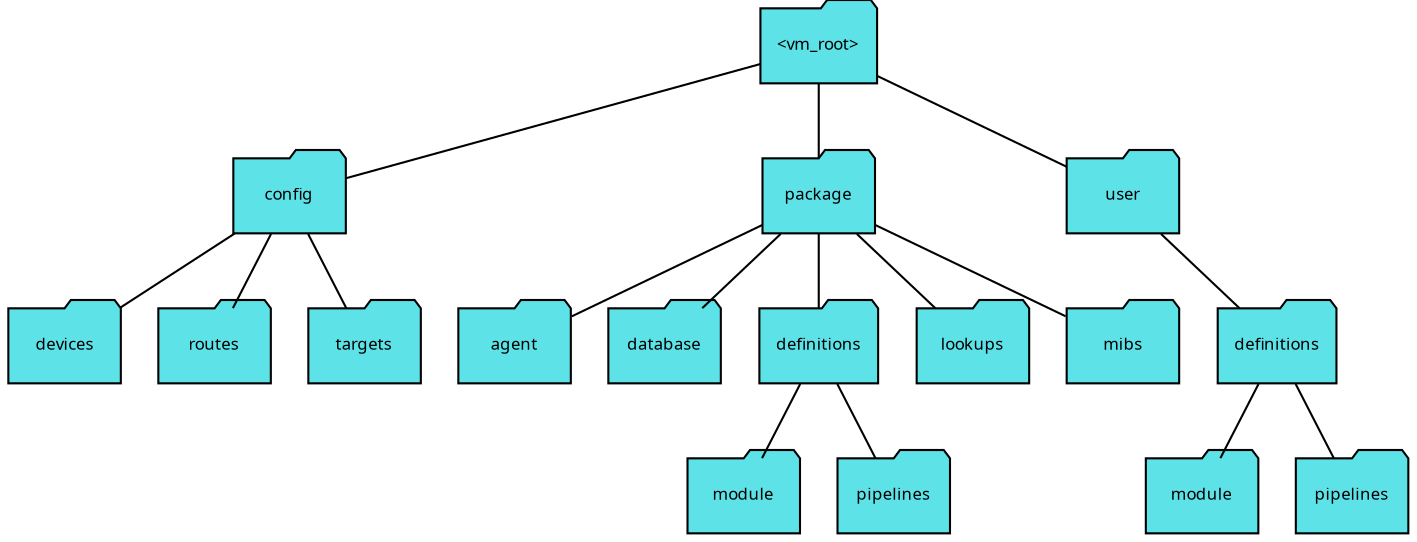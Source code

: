 graph dirTree {
   tooltip="Directory Tree"
   rankdir="TD"

   subgraph folderNode {
      node [shape="folder" style="filled" fillcolor="#5DE2E7" fontname="Monaco" fontsize="8"]

      root[label="&lt;vm_root&gt;"]

      config[label="config"]
      devices[label="devices"]
      routes[label="routes"]
      targets[label="targets"]

      package[label="package"]

      agent[label="agent"]
      database[label="database"]      

      packageDefinitions[label="definitions"]
      packageDefinitionsModule[label="module"]
      packageDefinitionsPipelines[label="pipelines"]

      lookups[label="lookups"]
      mibs[label="mibs"]

      user[label="user"]
      userDefinitions[label="definitions"]
      userDefinitionsModule[label="module"]
      userDefinitionsPipelines[label="pipelines"]
   }

   root -- {config package user}
   
   config -- {devices routes targets}
   
   package -- {agent database packageDefinitions lookups mibs}
   packageDefinitions -- {packageDefinitionsModule packageDefinitionsPipelines}
   
   user -- {userDefinitions}
   userDefinitions -- {userDefinitionsModule userDefinitionsPipelines}
}
